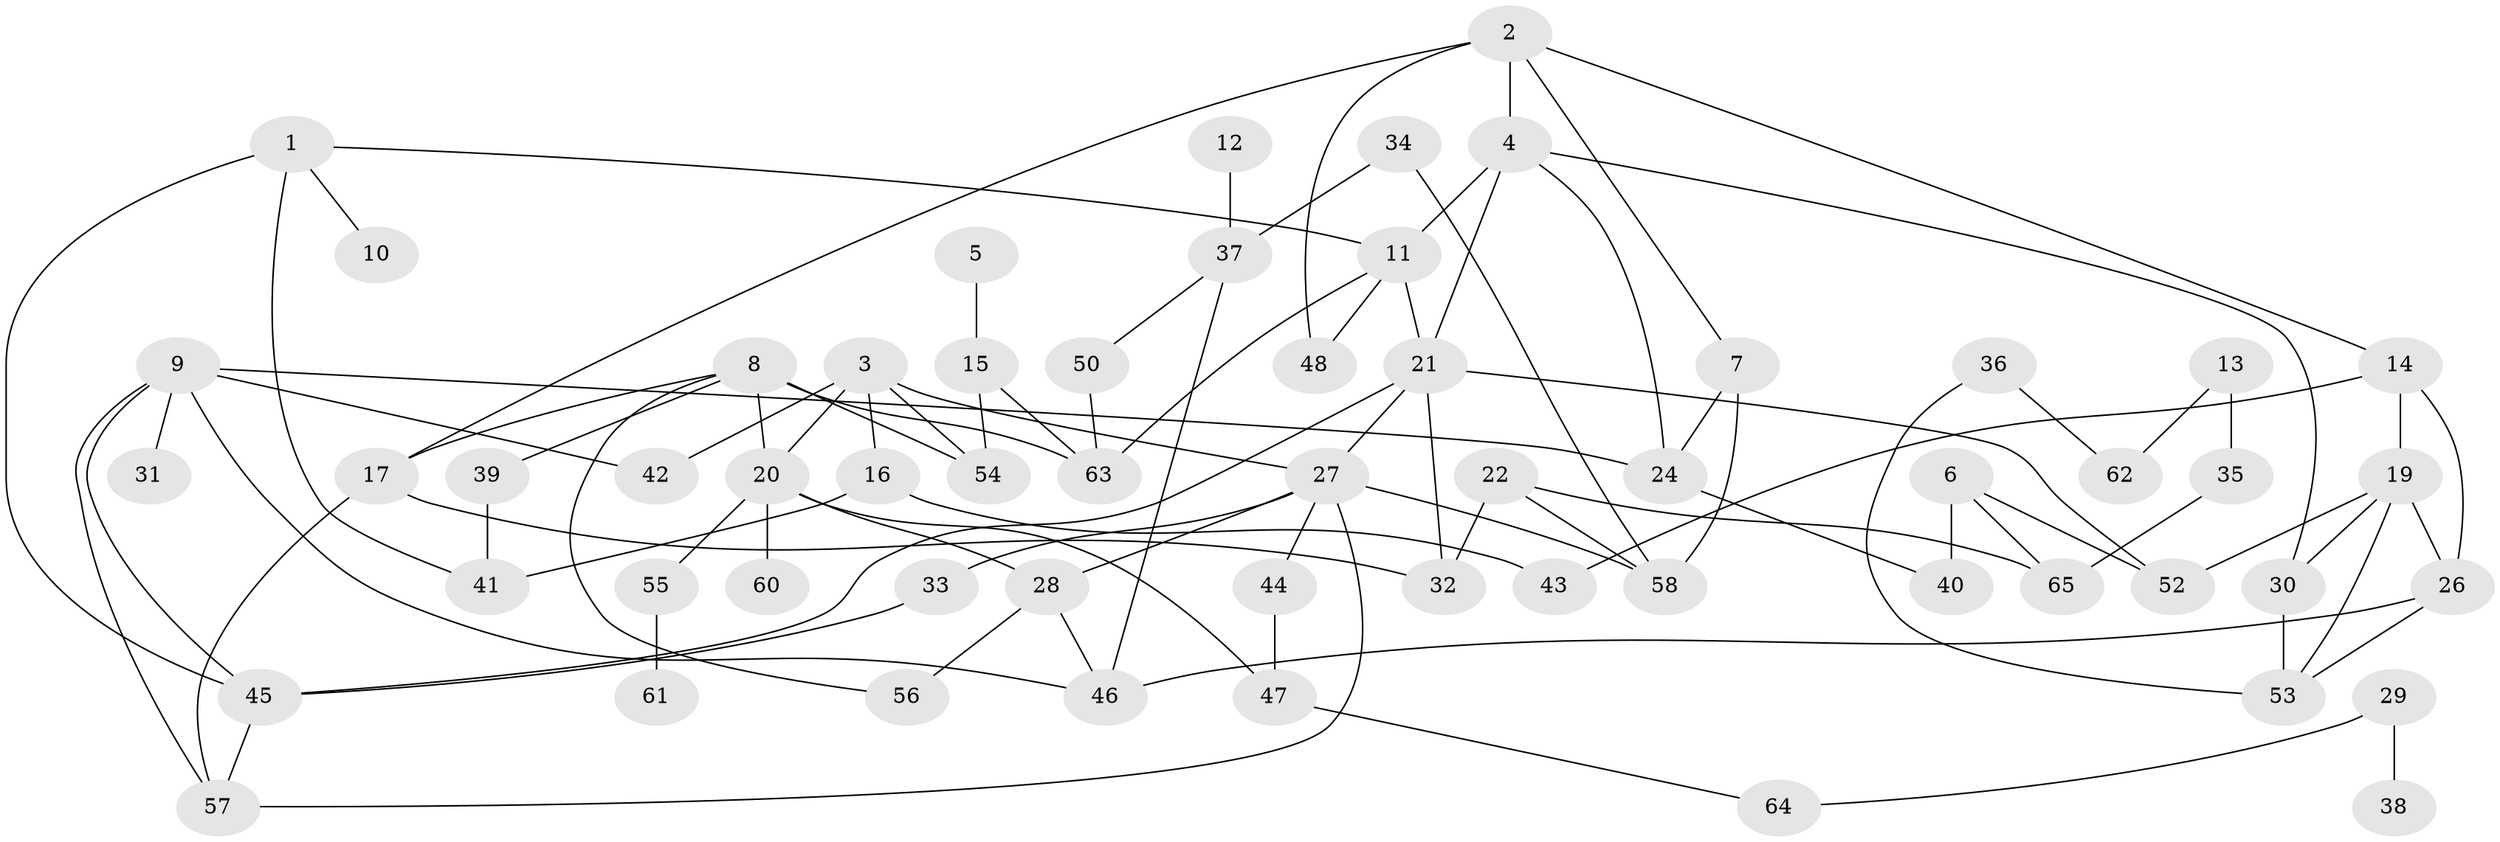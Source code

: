 // original degree distribution, {3: 0.2713178294573643, 2: 0.32558139534883723, 1: 0.15503875968992248, 5: 0.046511627906976744, 4: 0.13178294573643412, 0: 0.046511627906976744, 7: 0.007751937984496124, 6: 0.015503875968992248}
// Generated by graph-tools (version 1.1) at 2025/33/03/09/25 02:33:45]
// undirected, 59 vertices, 93 edges
graph export_dot {
graph [start="1"]
  node [color=gray90,style=filled];
  1;
  2;
  3;
  4;
  5;
  6;
  7;
  8;
  9;
  10;
  11;
  12;
  13;
  14;
  15;
  16;
  17;
  19;
  20;
  21;
  22;
  24;
  26;
  27;
  28;
  29;
  30;
  31;
  32;
  33;
  34;
  35;
  36;
  37;
  38;
  39;
  40;
  41;
  42;
  43;
  44;
  45;
  46;
  47;
  48;
  50;
  52;
  53;
  54;
  55;
  56;
  57;
  58;
  60;
  61;
  62;
  63;
  64;
  65;
  1 -- 10 [weight=1.0];
  1 -- 11 [weight=1.0];
  1 -- 41 [weight=1.0];
  1 -- 45 [weight=2.0];
  2 -- 4 [weight=1.0];
  2 -- 7 [weight=1.0];
  2 -- 14 [weight=1.0];
  2 -- 17 [weight=1.0];
  2 -- 48 [weight=1.0];
  3 -- 16 [weight=1.0];
  3 -- 20 [weight=1.0];
  3 -- 27 [weight=1.0];
  3 -- 42 [weight=1.0];
  3 -- 54 [weight=1.0];
  4 -- 11 [weight=1.0];
  4 -- 21 [weight=1.0];
  4 -- 24 [weight=1.0];
  4 -- 30 [weight=1.0];
  5 -- 15 [weight=1.0];
  6 -- 40 [weight=1.0];
  6 -- 52 [weight=1.0];
  6 -- 65 [weight=1.0];
  7 -- 24 [weight=2.0];
  7 -- 58 [weight=1.0];
  8 -- 17 [weight=1.0];
  8 -- 20 [weight=1.0];
  8 -- 39 [weight=1.0];
  8 -- 54 [weight=1.0];
  8 -- 56 [weight=1.0];
  8 -- 63 [weight=1.0];
  9 -- 24 [weight=1.0];
  9 -- 31 [weight=1.0];
  9 -- 42 [weight=1.0];
  9 -- 45 [weight=1.0];
  9 -- 46 [weight=1.0];
  9 -- 57 [weight=1.0];
  11 -- 21 [weight=1.0];
  11 -- 48 [weight=1.0];
  11 -- 63 [weight=1.0];
  12 -- 37 [weight=1.0];
  13 -- 35 [weight=2.0];
  13 -- 62 [weight=1.0];
  14 -- 19 [weight=1.0];
  14 -- 26 [weight=1.0];
  14 -- 43 [weight=1.0];
  15 -- 54 [weight=1.0];
  15 -- 63 [weight=1.0];
  16 -- 41 [weight=1.0];
  16 -- 43 [weight=1.0];
  17 -- 32 [weight=1.0];
  17 -- 57 [weight=2.0];
  19 -- 26 [weight=2.0];
  19 -- 30 [weight=1.0];
  19 -- 52 [weight=1.0];
  19 -- 53 [weight=1.0];
  20 -- 28 [weight=1.0];
  20 -- 47 [weight=1.0];
  20 -- 55 [weight=1.0];
  20 -- 60 [weight=1.0];
  21 -- 27 [weight=1.0];
  21 -- 32 [weight=1.0];
  21 -- 45 [weight=1.0];
  21 -- 52 [weight=1.0];
  22 -- 32 [weight=1.0];
  22 -- 58 [weight=1.0];
  22 -- 65 [weight=1.0];
  24 -- 40 [weight=1.0];
  26 -- 46 [weight=1.0];
  26 -- 53 [weight=1.0];
  27 -- 28 [weight=1.0];
  27 -- 33 [weight=2.0];
  27 -- 44 [weight=1.0];
  27 -- 57 [weight=1.0];
  27 -- 58 [weight=1.0];
  28 -- 46 [weight=1.0];
  28 -- 56 [weight=1.0];
  29 -- 38 [weight=1.0];
  29 -- 64 [weight=1.0];
  30 -- 53 [weight=1.0];
  33 -- 45 [weight=1.0];
  34 -- 37 [weight=1.0];
  34 -- 58 [weight=1.0];
  35 -- 65 [weight=2.0];
  36 -- 53 [weight=1.0];
  36 -- 62 [weight=1.0];
  37 -- 46 [weight=1.0];
  37 -- 50 [weight=1.0];
  39 -- 41 [weight=1.0];
  44 -- 47 [weight=1.0];
  45 -- 57 [weight=2.0];
  47 -- 64 [weight=1.0];
  50 -- 63 [weight=1.0];
  55 -- 61 [weight=1.0];
}
